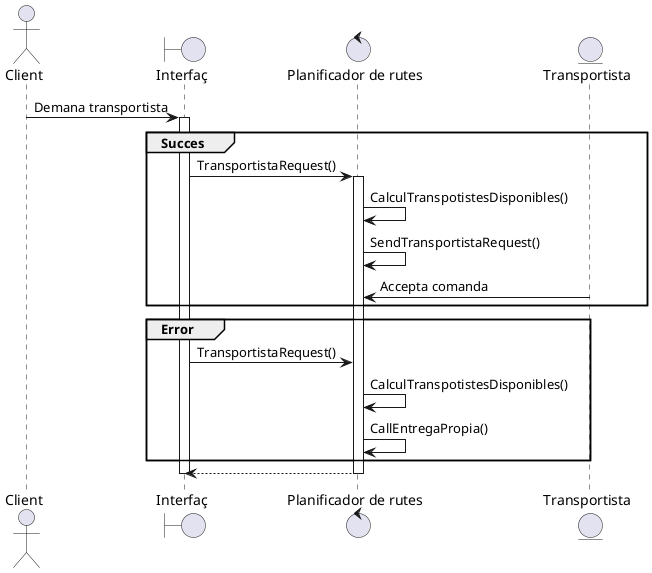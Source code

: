 @startuml

actor Client


boundary Interfaç as a
control "Planificador de rutes" as b
entity Transportista


Client -> a : Demana transportista
group Succes
activate a
a -> b : TransportistaRequest()
activate b 
b -> b : CalculTranspotistesDisponibles()

b -> b : SendTransportistaRequest()
Transportista -> b : Accepta comanda
end

group Error

a -> b : TransportistaRequest()

b -> b : CalculTranspotistesDisponibles()
b -> b: CallEntregaPropia()
end

b --> a
deactivate b
deactivate a
@enduml
